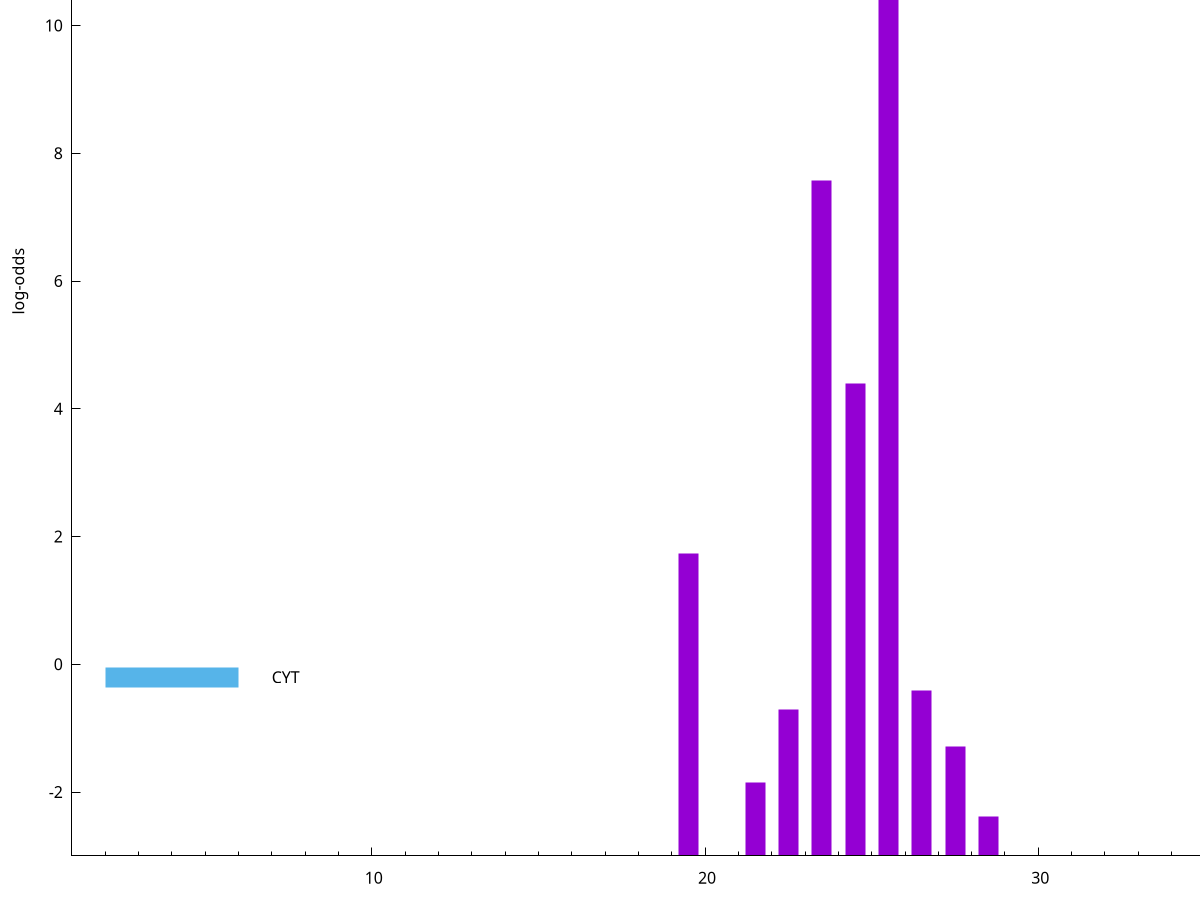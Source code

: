 set title "LipoP predictions for SRR5666568.gff"
set size 2., 1.4
set xrange [1:70] 
set mxtics 10
set yrange [-3:15]
set y2range [0:18]
set ylabel "log-odds"
set term postscript eps color solid "Helvetica" 30
set output "SRR5666568.gff85.eps"
set arrow from 2,12.5577 to 6,12.5577 nohead lt 1 lw 20
set label "SpI" at 7,12.5577
set arrow from 2,-0.200913 to 6,-0.200913 nohead lt 3 lw 20
set label "CYT" at 7,-0.200913
set arrow from 2,12.5577 to 6,12.5577 nohead lt 1 lw 20
set label "SpI" at 7,12.5577
# NOTE: The scores below are the log-odds scores with the threshold
# NOTE: subtracted (a hack to make gnuplot make the histogram all
# NOTE: look nice).
plot "-" axes x1y2 title "" with impulses lt 1 lw 20
25.500000 15.504800
23.500000 10.573050
24.500000 7.396060
19.500000 4.735520
26.500000 2.585139
22.500000 2.287616
27.500000 1.708140
21.500000 1.148370
28.500000 0.614320
e
exit
